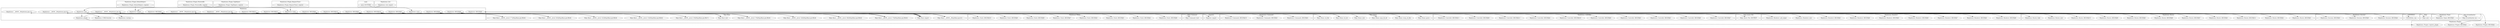 digraph {
graph [overlap=false]
subgraph cluster_Mojo_Command {
	label="Mojo::Command";
	"Mojo::Command::start";
}
subgraph cluster_Mojolicious_Routes {
	label="Mojolicious::Routes";
	"Mojolicious::Routes::BEGIN@6";
	"Mojolicious::Routes::BEGIN@9";
	"Mojolicious::Routes::BEGIN@10";
	"Mojolicious::Routes::hide";
	"Mojolicious::Routes::new";
	"Mojolicious::Routes::BEGIN@2";
	"Mojolicious::Routes::BEGIN@4";
	"Mojolicious::Routes::BEGIN@11";
	"Mojolicious::Routes::BEGIN@5";
	"Mojolicious::Routes::BEGIN@7";
	"Mojolicious::Routes::BEGIN@8";
}
subgraph cluster_Mojolicious_Plugin_DefaultHelpers {
	label="Mojolicious::Plugin::DefaultHelpers";
	"Mojolicious::Plugin::DefaultHelpers::register";
}
subgraph cluster_Mojolicious_Renderer {
	label="Mojolicious::Renderer";
	"Mojolicious::Renderer::BEGIN@6";
	"Mojolicious::Renderer::new";
	"Mojolicious::Renderer::BEGIN@5";
	"Mojolicious::Renderer::BEGIN@8";
	"Mojolicious::Renderer::add_helper";
	"Mojolicious::Renderer::BEGIN@4";
	"Mojolicious::Renderer::BEGIN@7";
	"Mojolicious::Renderer::BEGIN@9";
	"Mojolicious::Renderer::BEGIN@2";
}
subgraph cluster_Mojo_EventEmitter {
	label="Mojo::EventEmitter";
	"Mojo::EventEmitter::on";
}
subgraph cluster_Mojolicious_Types {
	label="Mojolicious::Types";
	"Mojolicious::Types::BEGIN@2";
}
subgraph cluster_Exporter {
	label="Exporter";
	"Exporter::import";
}
subgraph cluster_Mojolicious_Plugin_PoweredBy {
	label="Mojolicious::Plugin::PoweredBy";
	"Mojolicious::Plugin::PoweredBy::register";
}
subgraph cluster_Mojolicious_Plugin_TagHelpers {
	label="Mojolicious::Plugin::TagHelpers";
	"Mojolicious::Plugin::TagHelpers::register";
}
subgraph cluster_Mojo_Home {
	label="Mojo::Home";
	"Mojo::Home::mojo_lib_dir";
	"Mojo::Home::new";
	"Mojo::Home::rel_file";
	"Mojo::Home::parse";
	"Mojo::Home::rel_dir";
	"Mojo::Home::slurp_rel_file";
}
subgraph cluster_Mojolicious_Plugin_RequestTimer {
	label="Mojolicious::Plugin::RequestTimer";
	"Mojolicious::Plugin::RequestTimer::register";
}
subgraph cluster_Mojolicious_Commands {
	label="Mojolicious::Commands";
	"Mojolicious::Commands::BEGIN@5";
	"Mojolicious::Commands::BEGIN@2";
	"Mojolicious::Commands::BEGIN@23";
}
subgraph cluster_Mojo_Base {
	label="Mojo::Base";
	"Mojo::Base::__ANON__[(eval 177)[Mojo/Base.pm:98]:8]";
	"Mojo::Base::__ANON__[(eval 140)[Mojo/Base.pm:98]:8]";
	"Mojo::Base::__ANON__[Mojo/Base.pm:41]";
	"Mojo::Base::__ANON__[(eval 119)[Mojo/Base.pm:98]:8]";
	"Mojo::Base::new";
	"Mojo::Base::__ANON__[(eval 180)[Mojo/Base.pm:98]:8]";
	"Mojo::Base::import";
	"Mojo::Base::__ANON__[(eval 159)[Mojo/Base.pm:98]:7]";
	"Mojo::Base::__ANON__[(eval 179)[Mojo/Base.pm:98]:8]";
	"Mojo::Base::__ANON__[(eval 183)[Mojo/Base.pm:98]:8]";
	"Mojo::Base::__ANON__[(eval 142)[Mojo/Base.pm:98]:8]";
	"Mojo::Base::__ANON__[(eval 178)[Mojo/Base.pm:98]:8]";
}
subgraph cluster_main {
	label="main";
	"main::RUNTIME";
}
subgraph cluster_Mojolicious_Lite {
	label="Mojolicious::Lite";
	"Mojolicious::Lite::import";
}
subgraph cluster_Mojolicious_Static {
	label="Mojolicious::Static";
	"Mojolicious::Static::BEGIN@6";
	"Mojolicious::Static::BEGIN@10";
	"Mojolicious::Static::BEGIN@8";
	"Mojolicious::Static::BEGIN@4";
	"Mojolicious::Static::BEGIN@5";
	"Mojolicious::Static::BEGIN@2";
	"Mojolicious::Static::BEGIN@7";
	"Mojolicious::Static::BEGIN@9";
}
subgraph cluster_Mojolicious_Sessions {
	label="Mojolicious::Sessions";
	"Mojolicious::Sessions::BEGIN@4";
	"Mojolicious::Sessions::BEGIN@5";
	"Mojolicious::Sessions::BEGIN@2";
}
subgraph cluster_UNIVERSAL {
	label="UNIVERSAL";
	"UNIVERSAL::can";
}
subgraph cluster_Mojo {
	label="Mojo";
	"Mojo::new";
}
subgraph cluster_Mojolicious_Controller {
	label="Mojolicious::Controller";
	"Mojolicious::Controller::BEGIN@2";
	"Mojolicious::Controller::BEGIN@5";
	"Mojolicious::Controller::BEGIN@8";
	"Mojolicious::Controller::BEGIN@10";
	"Mojolicious::Controller::BEGIN@4";
	"Mojolicious::Controller::BEGIN@12";
	"Mojolicious::Controller::BEGIN@9";
	"Mojolicious::Controller::BEGIN@11";
	"Mojolicious::Controller::BEGIN@7";
	"Mojolicious::Controller::BEGIN@6";
}
subgraph cluster_Mojolicious_Plugins {
	label="Mojolicious::Plugins";
	"Mojolicious::Plugins::BEGIN@2";
	"Mojolicious::Plugins::BEGIN@4";
	"Mojolicious::Plugins::register_plugin";
}
subgraph cluster_Mojo_Asset_File {
	label="Mojo::Asset::File";
	"Mojo::Asset::File::DESTROY";
}
subgraph cluster_Mojolicious {
	label="Mojolicious";
	"Mojolicious::plugin";
	"Mojolicious::BEGIN@11";
	"Mojolicious::CORE:ftewrite";
	"Mojolicious::BEGIN@2";
	"Mojolicious::start";
	"Mojolicious::BEGIN@4";
	"Mojolicious::__ANON__[Mojolicious.pm:18]";
	"Mojolicious::BEGIN@5";
	"Mojolicious::BEGIN@6";
	"Mojolicious::helper";
	"Mojolicious::__ANON__[Mojolicious.pm:20]";
	"Mojolicious::__ANON__[Mojolicious.pm:19]";
	"Mojolicious::BEGIN@10";
	"Mojolicious::__ANON__[Mojolicious.pm:17]";
	"Mojolicious::BEGIN@8";
	"Mojolicious::__ANON__[Mojolicious.pm:31]";
	"Mojolicious::new";
	"Mojolicious::BEGIN@12";
	"Mojolicious::hook";
	"Mojolicious::BEGIN@13";
	"Mojolicious::BEGIN@9";
	"Mojolicious::BEGIN@7";
	"Mojolicious::startup";
}
"Mojolicious::new" -> "Mojolicious::CORE:ftewrite";
"Mojolicious::BEGIN@6" -> "Mojo::Asset::File::DESTROY";
"Mojolicious::BEGIN@9" -> "Mojolicious::Routes::BEGIN@2";
"Mojolicious::new" -> "Mojo::Base::__ANON__[(eval 142)[Mojo/Base.pm:98]:8]";
"Mojolicious::BEGIN@7" -> "Mojolicious::Plugins::BEGIN@4";
"Mojo::Base::import" -> "Mojolicious::BEGIN@10";
"Mojolicious::BEGIN@11" -> "Mojolicious::Static::BEGIN@7";
"Mojo::Base::__ANON__[(eval 177)[Mojo/Base.pm:98]:8]" -> "Mojolicious::__ANON__[Mojolicious.pm:17]";
"Mojo::Base::__ANON__[(eval 183)[Mojo/Base.pm:98]:8]" -> "Mojolicious::__ANON__[Mojolicious.pm:31]";
"Mojolicious::BEGIN@13" -> "Exporter::import";
"Mojolicious::BEGIN@4" -> "Exporter::import";
"Mojolicious::BEGIN@6" -> "Mojolicious::Controller::BEGIN@11";
"Mojolicious::start" -> "Mojo::Command::start";
"Mojolicious::BEGIN@9" -> "Mojolicious::Routes::BEGIN@7";
"Mojo::Base::import" -> "Mojolicious::BEGIN@6";
"Mojo::Base::__ANON__[(eval 180)[Mojo/Base.pm:98]:8]" -> "Mojolicious::__ANON__[Mojolicious.pm:20]";
"Mojolicious::BEGIN@10" -> "Mojolicious::Sessions::BEGIN@2";
"Mojolicious::plugin" -> "Mojo::Base::__ANON__[(eval 178)[Mojo/Base.pm:98]:8]";
"Mojolicious::hook" -> "Mojo::Base::__ANON__[(eval 178)[Mojo/Base.pm:98]:8]";
"Mojolicious::BEGIN@9" -> "Mojolicious::Routes::BEGIN@6";
"Mojolicious::BEGIN@9" -> "Mojolicious::Routes::BEGIN@10";
"Mojolicious::BEGIN@8" -> "Mojolicious::Renderer::BEGIN@5";
"Mojolicious::new" -> "Mojo::Home::rel_file";
"Mojolicious::BEGIN@8" -> "Mojolicious::Renderer::BEGIN@7";
"Mojolicious::BEGIN@8" -> "Mojolicious::Renderer::BEGIN@9";
"Mojolicious::new" -> "Mojolicious::plugin";
"Mojolicious::BEGIN@7" -> "Mojolicious::Plugins::BEGIN@2";
"Mojolicious::BEGIN@6" -> "Mojo::Home::mojo_lib_dir";
"Mojolicious::BEGIN@9" -> "Mojolicious::Routes::BEGIN@4";
"Mojolicious::Plugin::RequestTimer::register" -> "Mojolicious::hook";
"Mojolicious::Plugin::PoweredBy::register" -> "Mojolicious::hook";
"Mojo::Base::import" -> "Mojolicious::BEGIN@13";
"Mojolicious::BEGIN@6" -> "Mojolicious::Controller::BEGIN@9";
"Mojolicious::hook" -> "Mojo::EventEmitter::on";
"Mojolicious::BEGIN@9" -> "Mojolicious::Routes::BEGIN@8";
"Mojolicious::BEGIN@11" -> "Mojolicious::Static::BEGIN@6";
"Mojolicious::BEGIN@5" -> "Mojo::Base::__ANON__[Mojo/Base.pm:41]";
"Mojolicious::BEGIN@10" -> "Mojo::Base::__ANON__[Mojo/Base.pm:41]";
"Mojolicious::BEGIN@9" -> "Mojo::Base::__ANON__[Mojo/Base.pm:41]";
"Mojolicious::BEGIN@11" -> "Mojo::Base::__ANON__[Mojo/Base.pm:41]";
"Mojolicious::BEGIN@6" -> "Mojo::Base::__ANON__[Mojo/Base.pm:41]";
"Mojolicious::BEGIN@8" -> "Mojo::Base::__ANON__[Mojo/Base.pm:41]";
"Mojolicious::BEGIN@12" -> "Mojo::Base::__ANON__[Mojo/Base.pm:41]";
"Mojolicious::BEGIN@7" -> "Mojo::Base::__ANON__[Mojo/Base.pm:41]";
"Mojolicious::new" -> "Mojo::Base::__ANON__[(eval 179)[Mojo/Base.pm:98]:8]";
"Mojolicious::helper" -> "Mojo::Base::__ANON__[(eval 179)[Mojo/Base.pm:98]:8]";
"Mojolicious::BEGIN@5" -> "Mojolicious::Commands::BEGIN@23";
"Mojolicious::BEGIN@5" -> "Mojolicious::Commands::BEGIN@2";
"Mojo::Base::import" -> "Mojolicious::BEGIN@2";
"Mojolicious::helper" -> "Mojolicious::Renderer::add_helper";
"Mojolicious::BEGIN@10" -> "Mojolicious::Sessions::BEGIN@5";
"Mojo::Base::__ANON__[(eval 179)[Mojo/Base.pm:98]:8]" -> "Mojolicious::__ANON__[Mojolicious.pm:19]";
"Mojo::Base::import" -> "Mojolicious::BEGIN@8";
"Mojolicious::BEGIN@11" -> "Mojolicious::Static::BEGIN@4";
"Mojolicious::new" -> "Mojo::new";
"Mojolicious::new" -> "Mojo::Home::rel_dir";
"Mojolicious::BEGIN@6" -> "Mojo::Home::rel_dir";
"Mojolicious::BEGIN@6" -> "Mojolicious::Controller::BEGIN@7";
"Mojolicious::new" -> "Mojolicious::startup";
"Mojolicious::BEGIN@12" -> "Mojolicious::Types::BEGIN@2";
"Mojolicious::BEGIN@6" -> "Mojolicious::Controller::BEGIN@10";
"Mojolicious::BEGIN@8" -> "Mojolicious::Renderer::BEGIN@8";
"Mojolicious::BEGIN@6" -> "Mojolicious::Controller::BEGIN@5";
"Mojolicious::new" -> "Mojo::Base::__ANON__[(eval 177)[Mojo/Base.pm:98]:8]";
"Mojolicious::helper" -> "Mojo::Base::__ANON__[(eval 140)[Mojo/Base.pm:98]:8]";
"Mojolicious::__ANON__[Mojolicious.pm:20]" -> "Mojolicious::Routes::new";
"Mojolicious::BEGIN@10" -> "Mojo::Base::import";
"Mojolicious::BEGIN@6" -> "Mojo::Base::import";
"Mojolicious::BEGIN@2" -> "Mojo::Base::import";
"Mojolicious::BEGIN@8" -> "Mojo::Base::import";
"Mojolicious::BEGIN@11" -> "Mojo::Base::import";
"Mojolicious::BEGIN@12" -> "Mojo::Base::import";
"Mojolicious::BEGIN@7" -> "Mojo::Base::import";
"Mojolicious::BEGIN@5" -> "Mojo::Base::import";
"Mojolicious::BEGIN@9" -> "Mojo::Base::import";
"Mojolicious::BEGIN@5" -> "Mojolicious::Commands::BEGIN@5";
"Mojolicious::new" -> "UNIVERSAL::can";
"Mojo::Base::import" -> "Mojolicious::BEGIN@11";
"Mojolicious::BEGIN@11" -> "Mojolicious::Static::BEGIN@8";
"Mojo::Base::import" -> "Mojolicious::BEGIN@4";
"Mojo::Base::__ANON__[(eval 178)[Mojo/Base.pm:98]:8]" -> "Mojolicious::__ANON__[Mojolicious.pm:18]";
"Mojolicious::BEGIN@8" -> "Mojolicious::Renderer::BEGIN@6";
"Mojolicious::Lite::import" -> "Mojolicious::new";
"Mojolicious::new" -> "Mojo::Base::__ANON__[(eval 180)[Mojo/Base.pm:98]:8]";
"Mojo::Base::import" -> "Mojolicious::BEGIN@12";
"Mojolicious::BEGIN@9" -> "Mojolicious::Routes::BEGIN@11";
"Mojolicious::BEGIN@11" -> "Mojolicious::Static::BEGIN@10";
"Mojolicious::BEGIN@8" -> "Mojolicious::Renderer::BEGIN@4";
"Mojolicious::plugin" -> "Mojolicious::Plugins::register_plugin";
"Mojolicious::BEGIN@11" -> "Mojolicious::Static::BEGIN@2";
"Mojo::Base::import" -> "Mojolicious::BEGIN@7";
"Mojolicious::BEGIN@6" -> "Mojolicious::Controller::BEGIN@2";
"Mojolicious::BEGIN@9" -> "Mojolicious::Routes::BEGIN@9";
"Mojolicious::BEGIN@11" -> "Mojolicious::Static::BEGIN@5";
"Mojolicious::__ANON__[Mojolicious.pm:31]" -> "Mojo::Base::new";
"Mojolicious::__ANON__[Mojolicious.pm:18]" -> "Mojo::Base::new";
"Mojolicious::BEGIN@10" -> "Mojo::Base::new";
"Mojolicious::BEGIN@11" -> "Mojolicious::Static::BEGIN@9";
"Mojolicious::BEGIN@6" -> "Mojolicious::Controller::BEGIN@12";
"main::RUNTIME" -> "Mojolicious::start";
"Mojo::Base::import" -> "Mojolicious::BEGIN@5";
"Mojolicious::BEGIN@6" -> "Mojo::Home::new";
"Mojolicious::new" -> "Mojolicious::Routes::hide";
"Mojolicious::BEGIN@6" -> "Mojo::Home::parse";
"Mojolicious::new" -> "Mojo::Base::__ANON__[(eval 119)[Mojo/Base.pm:98]:8]";
"Mojolicious::BEGIN@6" -> "Mojolicious::Controller::BEGIN@4";
"Mojolicious::BEGIN@9" -> "Mojolicious::Routes::BEGIN@5";
"Mojo::Base::import" -> "Mojolicious::BEGIN@9";
"Mojolicious::BEGIN@6" -> "Mojolicious::Controller::BEGIN@8";
"Mojolicious::new" -> "Mojo::Base::__ANON__[(eval 159)[Mojo/Base.pm:98]:7]";
"Mojolicious::BEGIN@6" -> "Mojo::Home::slurp_rel_file";
"Mojolicious::BEGIN@10" -> "Mojolicious::Sessions::BEGIN@4";
"Mojolicious::Plugin::DefaultHelpers::register" -> "Mojolicious::helper";
"Mojolicious::Plugin::TagHelpers::register" -> "Mojolicious::helper";
"Mojolicious::BEGIN@6" -> "Mojolicious::Controller::BEGIN@6";
"Mojolicious::BEGIN@8" -> "Mojolicious::Renderer::BEGIN@2";
"Mojolicious::__ANON__[Mojolicious.pm:19]" -> "Mojolicious::Renderer::new";
"Mojolicious::new" -> "Mojo::Base::__ANON__[(eval 183)[Mojo/Base.pm:98]:8]";
}
